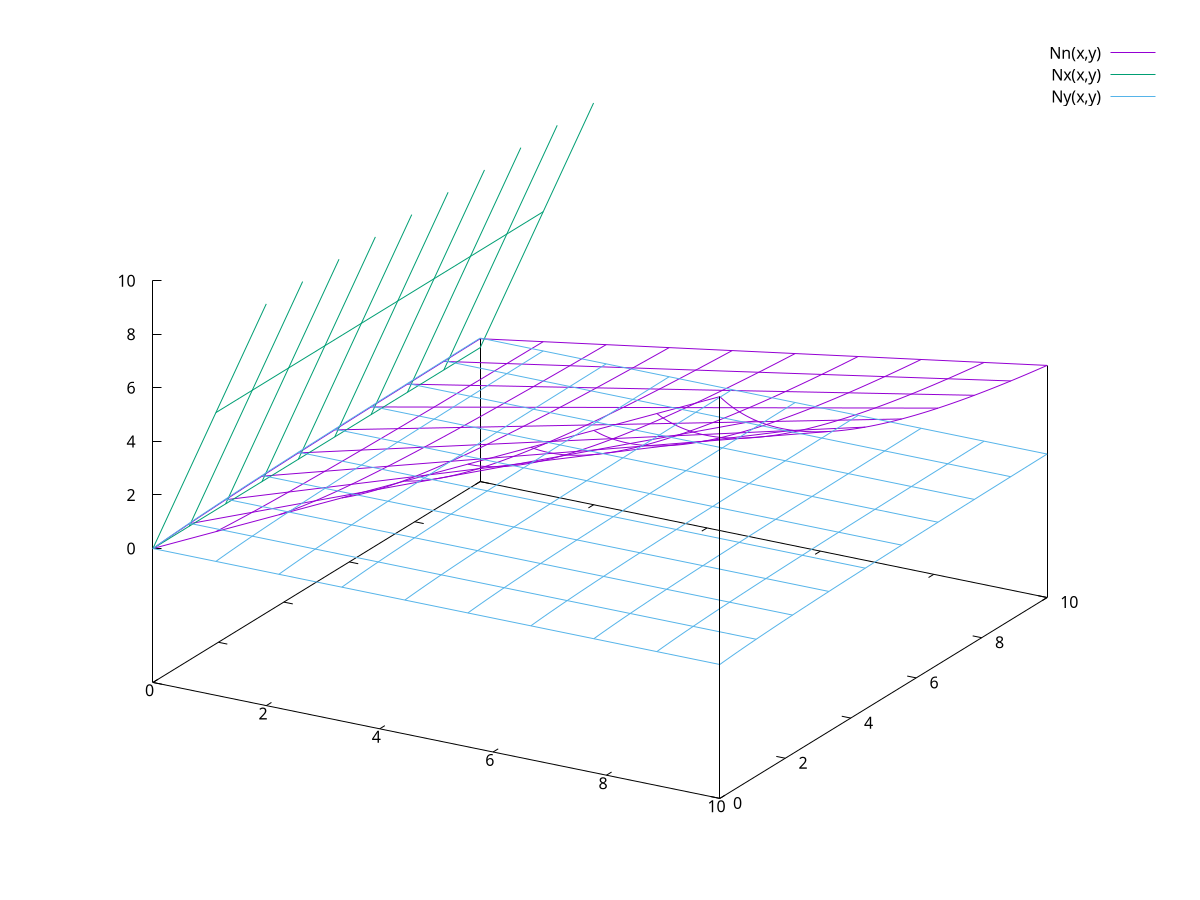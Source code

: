

a = 1
b = 1
c = 0.1
p = 0.2
beta = 0.2

Nn(x,y)=(b*x + c*y)/(a + beta * y)
Nx(x,y)=b*x/(a*p)
Ny(x,y)=c*y/(a*(1-p) + beta*y)

splot [0:10][0:10][0:10] Nn(x,y),Nx(x,y),Ny(x,y)





